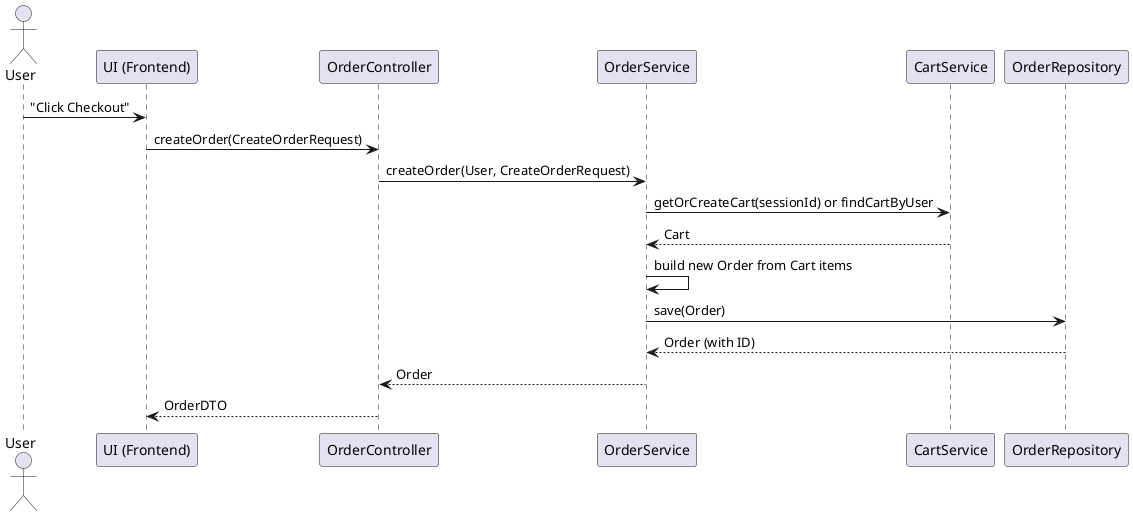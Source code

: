 @startuml
actor User
participant "UI (Frontend)" as UI
participant "OrderController" as OC
participant "OrderService" as OS
participant "CartService" as CS
participant "OrderRepository" as OR

User -> UI: "Click Checkout"
UI -> OC: createOrder(CreateOrderRequest)
OC -> OS: createOrder(User, CreateOrderRequest)
OS -> CS: getOrCreateCart(sessionId) or findCartByUser
CS --> OS: Cart
OS -> OS: build new Order from Cart items
OS -> OR: save(Order)
OR --> OS: Order (with ID)
OS --> OC: Order
OC --> UI: OrderDTO
@enduml
